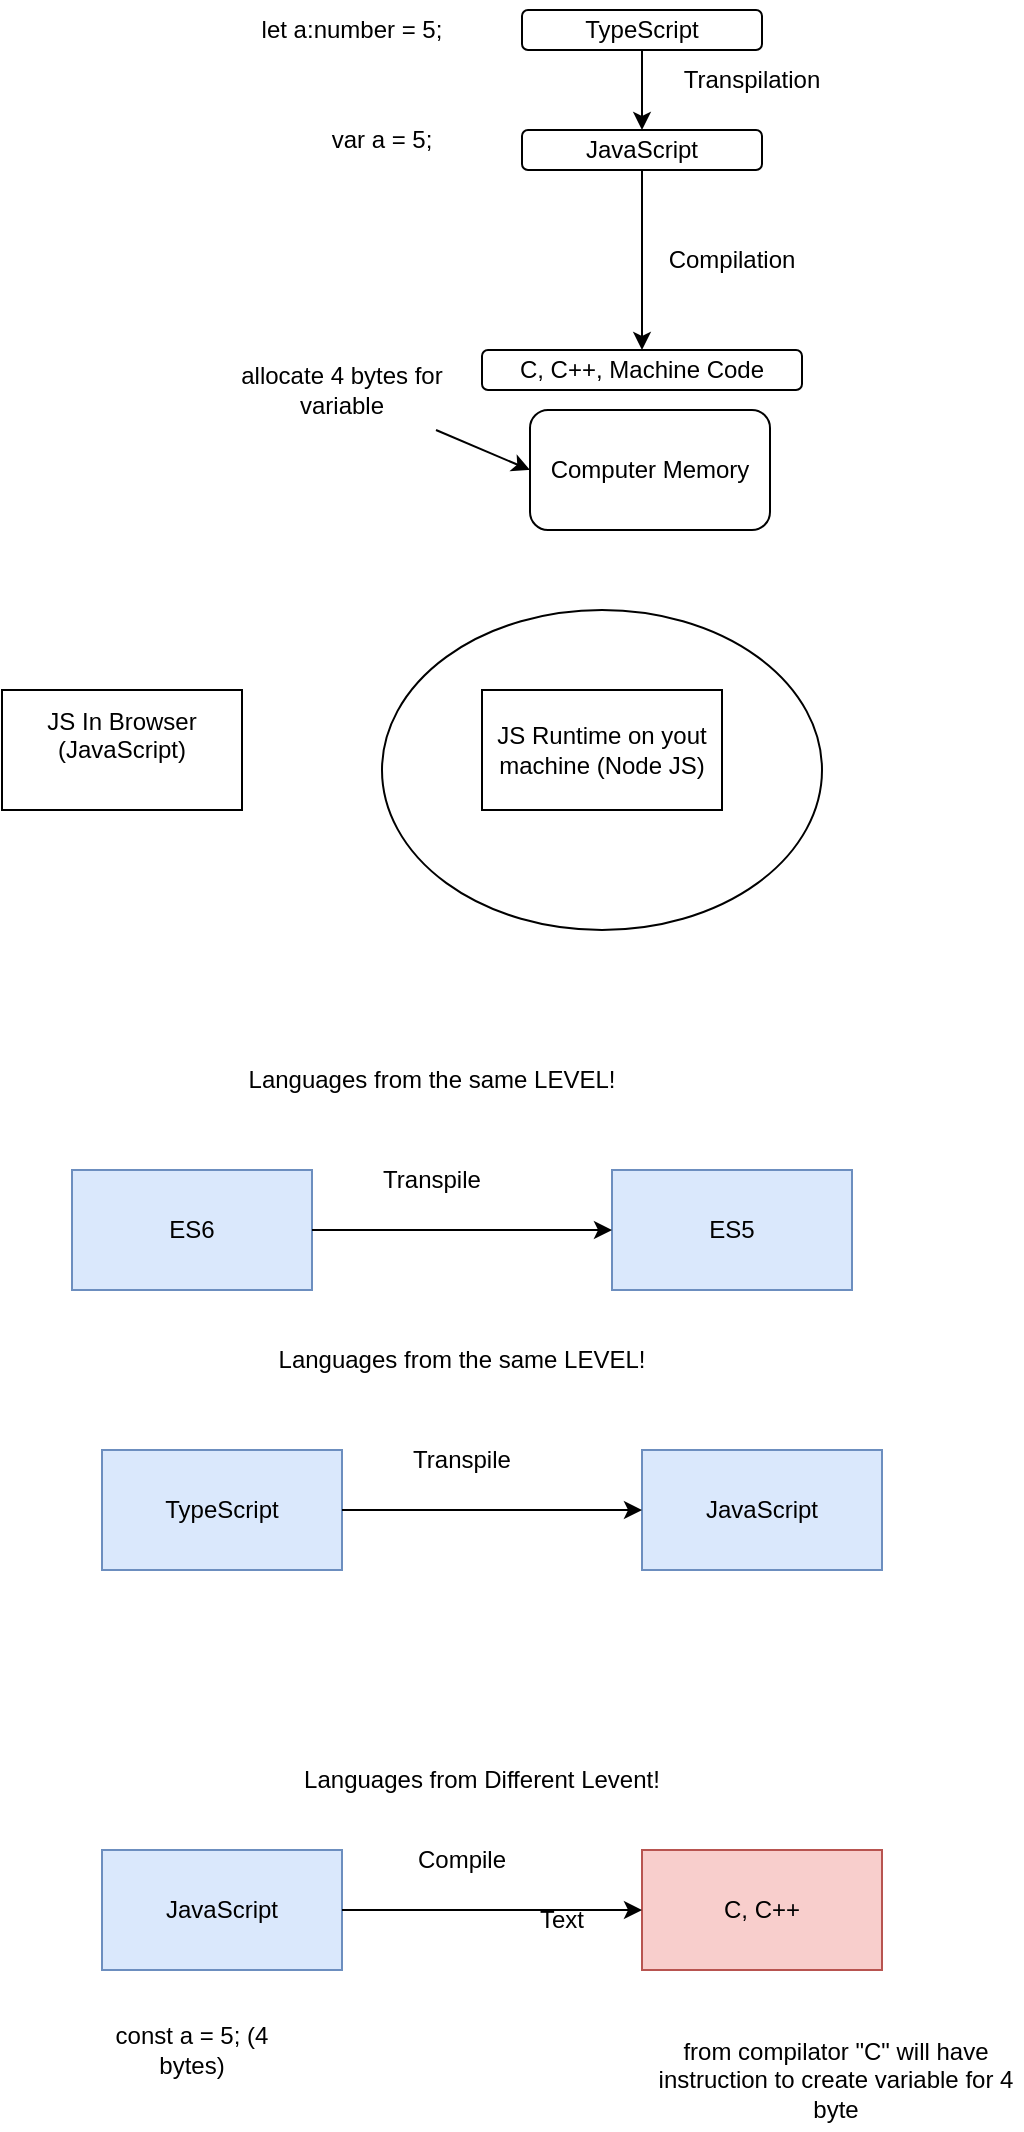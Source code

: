 <mxfile version="24.2.1" type="device">
  <diagram name="Page-1" id="vzf5_AHrZAYnsqQNhhXg">
    <mxGraphModel dx="635" dy="314" grid="1" gridSize="10" guides="1" tooltips="1" connect="1" arrows="1" fold="1" page="1" pageScale="1" pageWidth="827" pageHeight="1169" math="0" shadow="0">
      <root>
        <mxCell id="0" />
        <mxCell id="1" parent="0" />
        <mxCell id="b_eOMOn0hulhIKfO_iHI-5" value="JS In Browser&lt;div&gt;(JavaScript)&lt;/div&gt;&lt;div&gt;&lt;br&gt;&lt;/div&gt;" style="rounded=0;whiteSpace=wrap;html=1;" vertex="1" parent="1">
          <mxGeometry x="90" y="420" width="120" height="60" as="geometry" />
        </mxCell>
        <mxCell id="b_eOMOn0hulhIKfO_iHI-6" value="&lt;div&gt;JS Runtime on yout machine (Node JS)&lt;/div&gt;" style="rounded=0;whiteSpace=wrap;html=1;" vertex="1" parent="1">
          <mxGeometry x="330" y="420" width="120" height="60" as="geometry" />
        </mxCell>
        <mxCell id="b_eOMOn0hulhIKfO_iHI-7" value="" style="ellipse;whiteSpace=wrap;html=1;fillColor=none;" vertex="1" parent="1">
          <mxGeometry x="280" y="380" width="220" height="160" as="geometry" />
        </mxCell>
        <mxCell id="b_eOMOn0hulhIKfO_iHI-8" value="TypeScript" style="rounded=0;whiteSpace=wrap;html=1;fillColor=#dae8fc;strokeColor=#6c8ebf;" vertex="1" parent="1">
          <mxGeometry x="140" y="800" width="120" height="60" as="geometry" />
        </mxCell>
        <mxCell id="b_eOMOn0hulhIKfO_iHI-9" value="JavaScript" style="rounded=0;whiteSpace=wrap;html=1;fillColor=#dae8fc;strokeColor=#6c8ebf;" vertex="1" parent="1">
          <mxGeometry x="410" y="800" width="120" height="60" as="geometry" />
        </mxCell>
        <mxCell id="b_eOMOn0hulhIKfO_iHI-10" value="" style="endArrow=classic;html=1;rounded=0;exitX=1;exitY=0.5;exitDx=0;exitDy=0;entryX=0;entryY=0.5;entryDx=0;entryDy=0;" edge="1" parent="1" source="b_eOMOn0hulhIKfO_iHI-8" target="b_eOMOn0hulhIKfO_iHI-9">
          <mxGeometry width="50" height="50" relative="1" as="geometry">
            <mxPoint x="400" y="900" as="sourcePoint" />
            <mxPoint x="450" y="850" as="targetPoint" />
          </mxGeometry>
        </mxCell>
        <mxCell id="b_eOMOn0hulhIKfO_iHI-11" value="Transpile" style="text;html=1;align=center;verticalAlign=middle;whiteSpace=wrap;rounded=0;" vertex="1" parent="1">
          <mxGeometry x="290" y="790" width="60" height="30" as="geometry" />
        </mxCell>
        <mxCell id="b_eOMOn0hulhIKfO_iHI-13" value="Languages from the same LEVEL!" style="text;html=1;align=center;verticalAlign=middle;whiteSpace=wrap;rounded=0;" vertex="1" parent="1">
          <mxGeometry x="180" y="740" width="280" height="30" as="geometry" />
        </mxCell>
        <mxCell id="b_eOMOn0hulhIKfO_iHI-14" value="JavaScript" style="rounded=0;whiteSpace=wrap;html=1;fillColor=#dae8fc;strokeColor=#6c8ebf;" vertex="1" parent="1">
          <mxGeometry x="140" y="1000" width="120" height="60" as="geometry" />
        </mxCell>
        <mxCell id="b_eOMOn0hulhIKfO_iHI-15" value="C, C++" style="rounded=0;whiteSpace=wrap;html=1;fillColor=#f8cecc;strokeColor=#b85450;" vertex="1" parent="1">
          <mxGeometry x="410" y="1000" width="120" height="60" as="geometry" />
        </mxCell>
        <mxCell id="b_eOMOn0hulhIKfO_iHI-16" value="" style="endArrow=classic;html=1;rounded=0;exitX=1;exitY=0.5;exitDx=0;exitDy=0;entryX=0;entryY=0.5;entryDx=0;entryDy=0;" edge="1" parent="1" source="b_eOMOn0hulhIKfO_iHI-14" target="b_eOMOn0hulhIKfO_iHI-15">
          <mxGeometry width="50" height="50" relative="1" as="geometry">
            <mxPoint x="400" y="1100" as="sourcePoint" />
            <mxPoint x="450" y="1050" as="targetPoint" />
          </mxGeometry>
        </mxCell>
        <mxCell id="b_eOMOn0hulhIKfO_iHI-17" value="Compile" style="text;html=1;align=center;verticalAlign=middle;whiteSpace=wrap;rounded=0;" vertex="1" parent="1">
          <mxGeometry x="290" y="990" width="60" height="30" as="geometry" />
        </mxCell>
        <mxCell id="b_eOMOn0hulhIKfO_iHI-20" value="Languages from Different Levent!" style="text;html=1;align=center;verticalAlign=middle;whiteSpace=wrap;rounded=0;" vertex="1" parent="1">
          <mxGeometry x="190" y="950" width="280" height="30" as="geometry" />
        </mxCell>
        <mxCell id="b_eOMOn0hulhIKfO_iHI-21" value="ES6" style="rounded=0;whiteSpace=wrap;html=1;fillColor=#dae8fc;strokeColor=#6c8ebf;" vertex="1" parent="1">
          <mxGeometry x="125" y="660" width="120" height="60" as="geometry" />
        </mxCell>
        <mxCell id="b_eOMOn0hulhIKfO_iHI-22" value="ES5" style="rounded=0;whiteSpace=wrap;html=1;fillColor=#dae8fc;strokeColor=#6c8ebf;" vertex="1" parent="1">
          <mxGeometry x="395" y="660" width="120" height="60" as="geometry" />
        </mxCell>
        <mxCell id="b_eOMOn0hulhIKfO_iHI-23" value="" style="endArrow=classic;html=1;rounded=0;exitX=1;exitY=0.5;exitDx=0;exitDy=0;entryX=0;entryY=0.5;entryDx=0;entryDy=0;" edge="1" parent="1" source="b_eOMOn0hulhIKfO_iHI-21" target="b_eOMOn0hulhIKfO_iHI-22">
          <mxGeometry width="50" height="50" relative="1" as="geometry">
            <mxPoint x="385" y="760" as="sourcePoint" />
            <mxPoint x="435" y="710" as="targetPoint" />
          </mxGeometry>
        </mxCell>
        <mxCell id="b_eOMOn0hulhIKfO_iHI-24" value="Transpile" style="text;html=1;align=center;verticalAlign=middle;whiteSpace=wrap;rounded=0;" vertex="1" parent="1">
          <mxGeometry x="275" y="650" width="60" height="30" as="geometry" />
        </mxCell>
        <mxCell id="b_eOMOn0hulhIKfO_iHI-25" value="Languages from the same LEVEL!" style="text;html=1;align=center;verticalAlign=middle;whiteSpace=wrap;rounded=0;" vertex="1" parent="1">
          <mxGeometry x="165" y="600" width="280" height="30" as="geometry" />
        </mxCell>
        <mxCell id="b_eOMOn0hulhIKfO_iHI-26" value="Text" style="text;html=1;align=center;verticalAlign=middle;whiteSpace=wrap;rounded=0;" vertex="1" parent="1">
          <mxGeometry x="340" y="1020" width="60" height="30" as="geometry" />
        </mxCell>
        <mxCell id="b_eOMOn0hulhIKfO_iHI-27" value="const a = 5; (4 bytes)" style="text;html=1;align=center;verticalAlign=middle;whiteSpace=wrap;rounded=0;" vertex="1" parent="1">
          <mxGeometry x="130" y="1080" width="110" height="40" as="geometry" />
        </mxCell>
        <mxCell id="b_eOMOn0hulhIKfO_iHI-28" value="from compilator &quot;C&quot; will have instruction to create variable for 4 byte" style="text;html=1;align=center;verticalAlign=middle;whiteSpace=wrap;rounded=0;" vertex="1" parent="1">
          <mxGeometry x="414" y="1090" width="186" height="50" as="geometry" />
        </mxCell>
        <mxCell id="b_eOMOn0hulhIKfO_iHI-29" value="Computer Memory" style="rounded=1;whiteSpace=wrap;html=1;" vertex="1" parent="1">
          <mxGeometry x="354" y="280" width="120" height="60" as="geometry" />
        </mxCell>
        <mxCell id="b_eOMOn0hulhIKfO_iHI-30" value="C, C++, Machine Code" style="rounded=1;whiteSpace=wrap;html=1;" vertex="1" parent="1">
          <mxGeometry x="330" y="250" width="160" height="20" as="geometry" />
        </mxCell>
        <mxCell id="b_eOMOn0hulhIKfO_iHI-32" value="JavaScript" style="rounded=1;whiteSpace=wrap;html=1;" vertex="1" parent="1">
          <mxGeometry x="350" y="140" width="120" height="20" as="geometry" />
        </mxCell>
        <mxCell id="b_eOMOn0hulhIKfO_iHI-33" value="TypeScript" style="rounded=1;whiteSpace=wrap;html=1;" vertex="1" parent="1">
          <mxGeometry x="350" y="80" width="120" height="20" as="geometry" />
        </mxCell>
        <mxCell id="b_eOMOn0hulhIKfO_iHI-37" value="" style="endArrow=classic;html=1;rounded=0;exitX=0.5;exitY=1;exitDx=0;exitDy=0;entryX=0.5;entryY=0;entryDx=0;entryDy=0;" edge="1" parent="1" source="b_eOMOn0hulhIKfO_iHI-32" target="b_eOMOn0hulhIKfO_iHI-30">
          <mxGeometry width="50" height="50" relative="1" as="geometry">
            <mxPoint x="390" y="260" as="sourcePoint" />
            <mxPoint x="440" y="210" as="targetPoint" />
          </mxGeometry>
        </mxCell>
        <mxCell id="b_eOMOn0hulhIKfO_iHI-38" value="Compilation" style="text;html=1;align=center;verticalAlign=middle;whiteSpace=wrap;rounded=0;" vertex="1" parent="1">
          <mxGeometry x="425" y="190" width="60" height="30" as="geometry" />
        </mxCell>
        <mxCell id="b_eOMOn0hulhIKfO_iHI-39" value="" style="endArrow=classic;html=1;rounded=0;exitX=0.5;exitY=1;exitDx=0;exitDy=0;" edge="1" parent="1">
          <mxGeometry width="50" height="50" relative="1" as="geometry">
            <mxPoint x="410" y="100" as="sourcePoint" />
            <mxPoint x="410" y="140" as="targetPoint" />
          </mxGeometry>
        </mxCell>
        <mxCell id="b_eOMOn0hulhIKfO_iHI-40" value="Transpilation" style="text;html=1;align=center;verticalAlign=middle;whiteSpace=wrap;rounded=0;" vertex="1" parent="1">
          <mxGeometry x="435" y="100" width="60" height="30" as="geometry" />
        </mxCell>
        <mxCell id="b_eOMOn0hulhIKfO_iHI-41" value="let a:number = 5;" style="text;html=1;align=center;verticalAlign=middle;whiteSpace=wrap;rounded=0;" vertex="1" parent="1">
          <mxGeometry x="210" y="75" width="110" height="30" as="geometry" />
        </mxCell>
        <mxCell id="b_eOMOn0hulhIKfO_iHI-42" value="var a = 5;" style="text;html=1;align=center;verticalAlign=middle;whiteSpace=wrap;rounded=0;" vertex="1" parent="1">
          <mxGeometry x="250" y="130" width="60" height="30" as="geometry" />
        </mxCell>
        <mxCell id="b_eOMOn0hulhIKfO_iHI-43" value="allocate 4 bytes for variable" style="text;html=1;align=center;verticalAlign=middle;whiteSpace=wrap;rounded=0;" vertex="1" parent="1">
          <mxGeometry x="200" y="250" width="120" height="40" as="geometry" />
        </mxCell>
        <mxCell id="b_eOMOn0hulhIKfO_iHI-44" value="" style="endArrow=classic;html=1;rounded=0;entryX=0;entryY=0.5;entryDx=0;entryDy=0;" edge="1" parent="1" source="b_eOMOn0hulhIKfO_iHI-43" target="b_eOMOn0hulhIKfO_iHI-29">
          <mxGeometry width="50" height="50" relative="1" as="geometry">
            <mxPoint x="240" y="330" as="sourcePoint" />
            <mxPoint x="290" y="280" as="targetPoint" />
          </mxGeometry>
        </mxCell>
      </root>
    </mxGraphModel>
  </diagram>
</mxfile>
